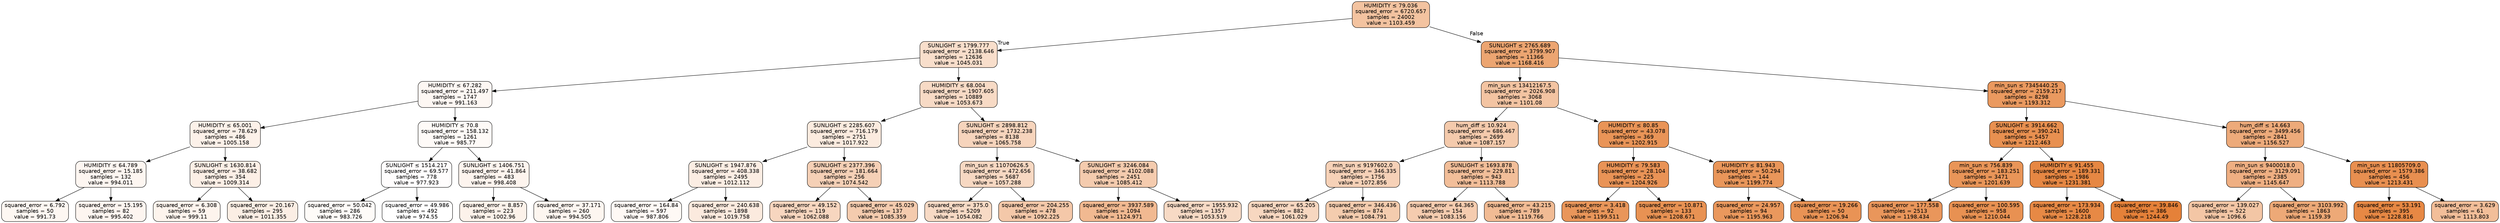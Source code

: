digraph Tree {
node [shape=box, style="filled, rounded", color="black", fontname="helvetica"] ;
edge [fontname="helvetica"] ;
0 [label=<HUMIDITY &le; 79.036<br/>squared_error = 6720.657<br/>samples = 24002<br/>value = 1103.459>, fillcolor="#f3c3a0"] ;
1 [label=<SUNLIGHT &le; 1799.777<br/>squared_error = 2138.646<br/>samples = 12636<br/>value = 1045.031>, fillcolor="#f8decb"] ;
0 -> 1 [labeldistance=2.5, labelangle=45, headlabel="True"] ;
2 [label=<HUMIDITY &le; 67.282<br/>squared_error = 211.497<br/>samples = 1747<br/>value = 991.163>, fillcolor="#fdf7f3"] ;
1 -> 2 ;
3 [label=<HUMIDITY &le; 65.001<br/>squared_error = 78.629<br/>samples = 486<br/>value = 1005.158>, fillcolor="#fcf1e9"] ;
2 -> 3 ;
4 [label=<HUMIDITY &le; 64.789<br/>squared_error = 15.185<br/>samples = 132<br/>value = 994.011>, fillcolor="#fdf6f1"] ;
3 -> 4 ;
5 [label=<squared_error = 6.792<br/>samples = 50<br/>value = 991.73>, fillcolor="#fdf7f2"] ;
4 -> 5 ;
6 [label=<squared_error = 15.195<br/>samples = 82<br/>value = 995.402>, fillcolor="#fdf5f0"] ;
4 -> 6 ;
7 [label=<SUNLIGHT &le; 1630.814<br/>squared_error = 38.682<br/>samples = 354<br/>value = 1009.314>, fillcolor="#fcefe6"] ;
3 -> 7 ;
8 [label=<squared_error = 6.308<br/>samples = 59<br/>value = 999.11>, fillcolor="#fdf4ed"] ;
7 -> 8 ;
9 [label=<squared_error = 20.167<br/>samples = 295<br/>value = 1011.355>, fillcolor="#fbeee4"] ;
7 -> 9 ;
10 [label=<HUMIDITY &le; 70.8<br/>squared_error = 158.132<br/>samples = 1261<br/>value = 985.77>, fillcolor="#fefaf7"] ;
2 -> 10 ;
11 [label=<SUNLIGHT &le; 1514.217<br/>squared_error = 69.577<br/>samples = 778<br/>value = 977.923>, fillcolor="#fffdfd"] ;
10 -> 11 ;
12 [label=<squared_error = 50.042<br/>samples = 286<br/>value = 983.726>, fillcolor="#fefbf8"] ;
11 -> 12 ;
13 [label=<squared_error = 49.986<br/>samples = 492<br/>value = 974.55>, fillcolor="#ffffff"] ;
11 -> 13 ;
14 [label=<SUNLIGHT &le; 1406.751<br/>squared_error = 41.864<br/>samples = 483<br/>value = 998.408>, fillcolor="#fdf4ee"] ;
10 -> 14 ;
15 [label=<squared_error = 8.857<br/>samples = 223<br/>value = 1002.96>, fillcolor="#fcf2ea"] ;
14 -> 15 ;
16 [label=<squared_error = 37.171<br/>samples = 260<br/>value = 994.505>, fillcolor="#fdf6f0"] ;
14 -> 16 ;
17 [label=<HUMIDITY &le; 68.004<br/>squared_error = 1907.605<br/>samples = 10889<br/>value = 1053.673>, fillcolor="#f7dac5"] ;
1 -> 17 ;
18 [label=<SUNLIGHT &le; 2285.607<br/>squared_error = 716.179<br/>samples = 2751<br/>value = 1017.922>, fillcolor="#fbebdf"] ;
17 -> 18 ;
19 [label=<SUNLIGHT &le; 1947.876<br/>squared_error = 408.338<br/>samples = 2495<br/>value = 1012.112>, fillcolor="#fbede3"] ;
18 -> 19 ;
20 [label=<squared_error = 164.84<br/>samples = 597<br/>value = 987.806>, fillcolor="#fef9f5"] ;
19 -> 20 ;
21 [label=<squared_error = 240.638<br/>samples = 1898<br/>value = 1019.758>, fillcolor="#fbeade"] ;
19 -> 21 ;
22 [label=<SUNLIGHT &le; 2377.396<br/>squared_error = 181.664<br/>samples = 256<br/>value = 1074.542>, fillcolor="#f5d0b6"] ;
18 -> 22 ;
23 [label=<squared_error = 49.152<br/>samples = 119<br/>value = 1062.088>, fillcolor="#f7d6bf"] ;
22 -> 23 ;
24 [label=<squared_error = 45.029<br/>samples = 137<br/>value = 1085.359>, fillcolor="#f4cbae"] ;
22 -> 24 ;
25 [label=<SUNLIGHT &le; 2898.812<br/>squared_error = 1732.238<br/>samples = 8138<br/>value = 1065.758>, fillcolor="#f6d4bc"] ;
17 -> 25 ;
26 [label=<min_sun &le; 11070626.5<br/>squared_error = 472.656<br/>samples = 5687<br/>value = 1057.288>, fillcolor="#f7d8c2"] ;
25 -> 26 ;
27 [label=<squared_error = 375.0<br/>samples = 5209<br/>value = 1054.082>, fillcolor="#f7dac5"] ;
26 -> 27 ;
28 [label=<squared_error = 204.255<br/>samples = 478<br/>value = 1092.225>, fillcolor="#f4c8a9"] ;
26 -> 28 ;
29 [label=<SUNLIGHT &le; 3246.084<br/>squared_error = 4102.088<br/>samples = 2451<br/>value = 1085.412>, fillcolor="#f4cbae"] ;
25 -> 29 ;
30 [label=<squared_error = 3937.589<br/>samples = 1094<br/>value = 1124.971>, fillcolor="#f1b991"] ;
29 -> 30 ;
31 [label=<squared_error = 1955.932<br/>samples = 1357<br/>value = 1053.519>, fillcolor="#f7dac5"] ;
29 -> 31 ;
32 [label=<SUNLIGHT &le; 2765.689<br/>squared_error = 3799.907<br/>samples = 11366<br/>value = 1168.416>, fillcolor="#eca571"] ;
0 -> 32 [labeldistance=2.5, labelangle=-45, headlabel="False"] ;
33 [label=<min_sun &le; 13412167.5<br/>squared_error = 2026.908<br/>samples = 3068<br/>value = 1101.08>, fillcolor="#f3c4a2"] ;
32 -> 33 ;
34 [label=<hum_diff &le; 10.924<br/>squared_error = 686.467<br/>samples = 2699<br/>value = 1087.157>, fillcolor="#f4caac"] ;
33 -> 34 ;
35 [label=<min_sun &le; 9197602.0<br/>squared_error = 346.335<br/>samples = 1756<br/>value = 1072.856>, fillcolor="#f6d1b7"] ;
34 -> 35 ;
36 [label=<squared_error = 65.205<br/>samples = 882<br/>value = 1061.029>, fillcolor="#f7d7c0"] ;
35 -> 36 ;
37 [label=<squared_error = 346.436<br/>samples = 874<br/>value = 1084.791>, fillcolor="#f4ccae"] ;
35 -> 37 ;
38 [label=<SUNLIGHT &le; 1693.878<br/>squared_error = 229.811<br/>samples = 943<br/>value = 1113.788>, fillcolor="#f2be99"] ;
34 -> 38 ;
39 [label=<squared_error = 64.365<br/>samples = 154<br/>value = 1083.156>, fillcolor="#f5ccaf"] ;
38 -> 39 ;
40 [label=<squared_error = 43.215<br/>samples = 789<br/>value = 1119.766>, fillcolor="#f1bb94"] ;
38 -> 40 ;
41 [label=<HUMIDITY &le; 80.85<br/>squared_error = 43.078<br/>samples = 369<br/>value = 1202.915>, fillcolor="#e99457"] ;
33 -> 41 ;
42 [label=<HUMIDITY &le; 79.583<br/>squared_error = 28.104<br/>samples = 225<br/>value = 1204.926>, fillcolor="#e99356"] ;
41 -> 42 ;
43 [label=<squared_error = 3.418<br/>samples = 92<br/>value = 1199.511>, fillcolor="#e9965a"] ;
42 -> 43 ;
44 [label=<squared_error = 10.871<br/>samples = 133<br/>value = 1208.671>, fillcolor="#e89253"] ;
42 -> 44 ;
45 [label=<HUMIDITY &le; 81.943<br/>squared_error = 50.294<br/>samples = 144<br/>value = 1199.774>, fillcolor="#e9965a"] ;
41 -> 45 ;
46 [label=<squared_error = 24.957<br/>samples = 94<br/>value = 1195.963>, fillcolor="#ea985d"] ;
45 -> 46 ;
47 [label=<squared_error = 19.266<br/>samples = 50<br/>value = 1206.94>, fillcolor="#e99355"] ;
45 -> 47 ;
48 [label=<min_sun &le; 7345440.25<br/>squared_error = 2159.217<br/>samples = 8298<br/>value = 1193.312>, fillcolor="#ea995f"] ;
32 -> 48 ;
49 [label=<SUNLIGHT &le; 3914.662<br/>squared_error = 390.241<br/>samples = 5457<br/>value = 1212.463>, fillcolor="#e89050"] ;
48 -> 49 ;
50 [label=<min_sun &le; 756.839<br/>squared_error = 183.251<br/>samples = 3471<br/>value = 1201.639>, fillcolor="#e99558"] ;
49 -> 50 ;
51 [label=<squared_error = 177.558<br/>samples = 2513<br/>value = 1198.434>, fillcolor="#e9965b"] ;
50 -> 51 ;
52 [label=<squared_error = 100.595<br/>samples = 958<br/>value = 1210.044>, fillcolor="#e89152"] ;
50 -> 52 ;
53 [label=<HUMIDITY &le; 91.455<br/>squared_error = 189.331<br/>samples = 1986<br/>value = 1231.381>, fillcolor="#e68743"] ;
49 -> 53 ;
54 [label=<squared_error = 173.934<br/>samples = 1600<br/>value = 1228.218>, fillcolor="#e78945"] ;
53 -> 54 ;
55 [label=<squared_error = 39.846<br/>samples = 386<br/>value = 1244.49>, fillcolor="#e58139"] ;
53 -> 55 ;
56 [label=<hum_diff &le; 14.663<br/>squared_error = 3499.456<br/>samples = 2841<br/>value = 1156.527>, fillcolor="#edaa7a"] ;
48 -> 56 ;
57 [label=<min_sun &le; 9400018.0<br/>squared_error = 3129.091<br/>samples = 2385<br/>value = 1145.647>, fillcolor="#efaf82"] ;
56 -> 57 ;
58 [label=<squared_error = 139.027<br/>samples = 522<br/>value = 1096.6>, fillcolor="#f3c6a5"] ;
57 -> 58 ;
59 [label=<squared_error = 3103.992<br/>samples = 1863<br/>value = 1159.39>, fillcolor="#eda977"] ;
57 -> 59 ;
60 [label=<min_sun &le; 11805709.0<br/>squared_error = 1579.386<br/>samples = 456<br/>value = 1213.431>, fillcolor="#e88f50"] ;
56 -> 60 ;
61 [label=<squared_error = 53.191<br/>samples = 395<br/>value = 1228.816>, fillcolor="#e78844"] ;
60 -> 61 ;
62 [label=<squared_error = 3.629<br/>samples = 61<br/>value = 1113.803>, fillcolor="#f2be99"] ;
60 -> 62 ;
}